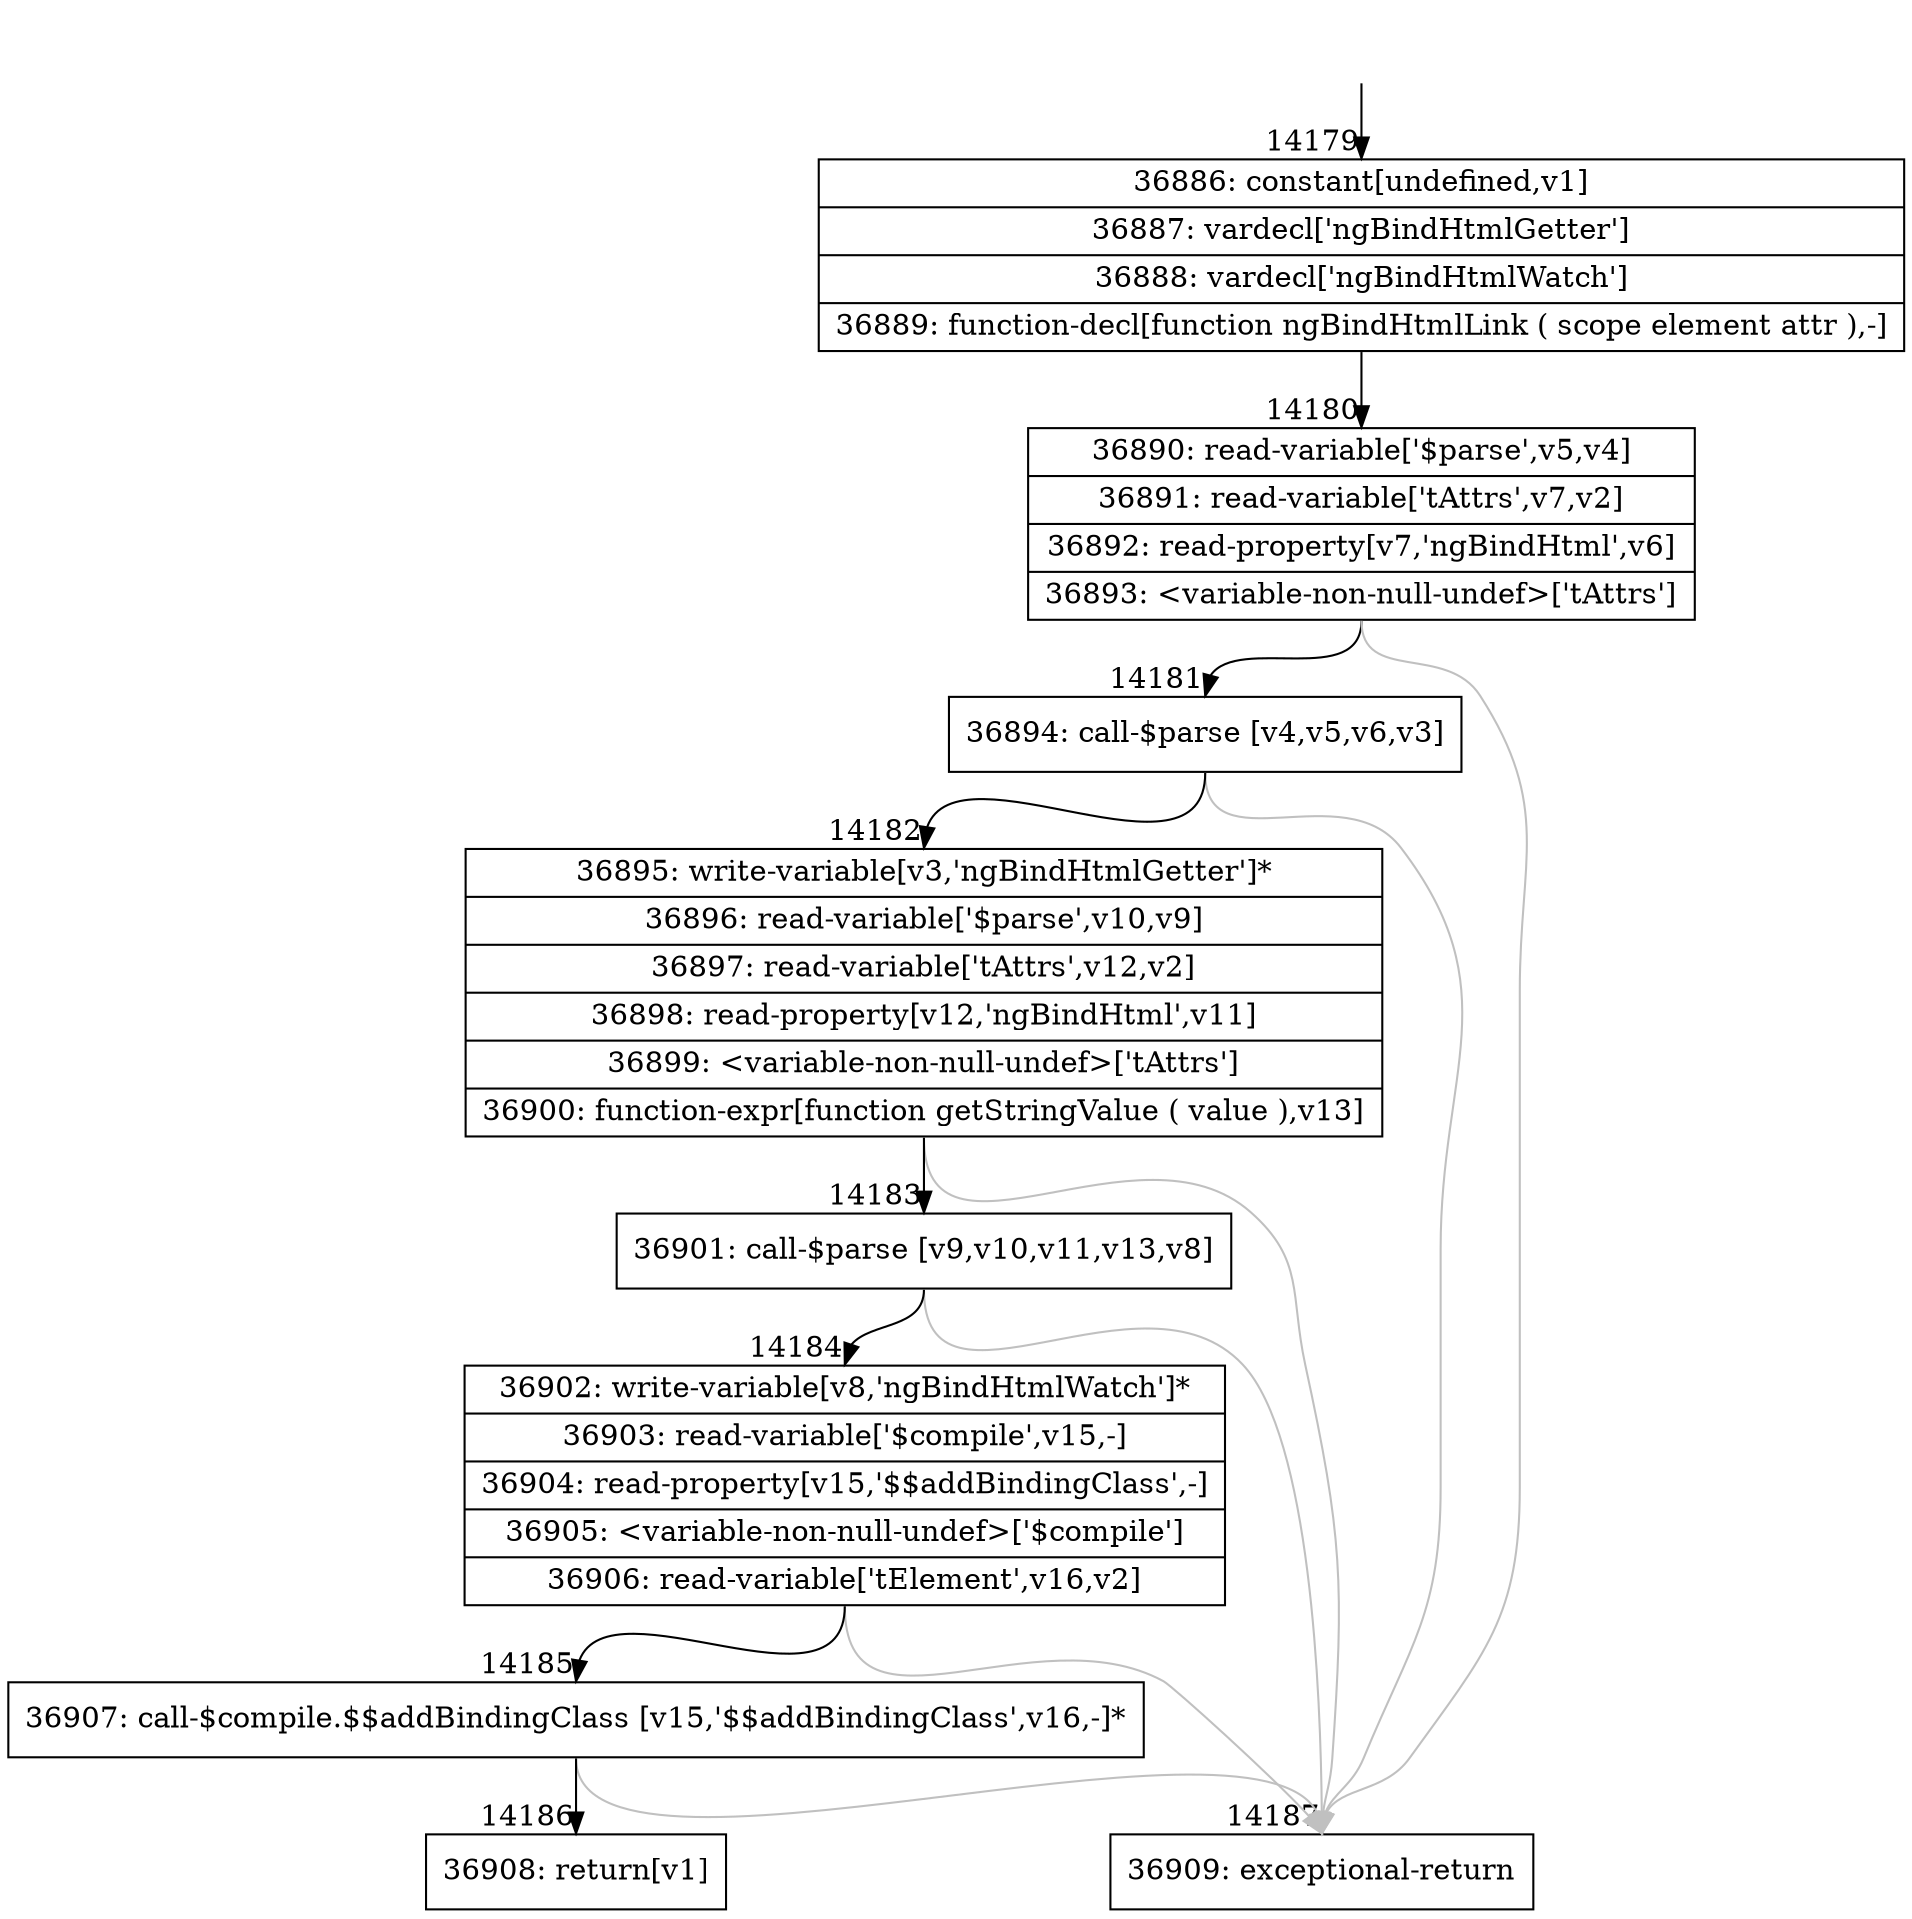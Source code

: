 digraph {
rankdir="TD"
BB_entry1116[shape=none,label=""];
BB_entry1116 -> BB14179 [tailport=s, headport=n, headlabel="    14179"]
BB14179 [shape=record label="{36886: constant[undefined,v1]|36887: vardecl['ngBindHtmlGetter']|36888: vardecl['ngBindHtmlWatch']|36889: function-decl[function ngBindHtmlLink ( scope element attr ),-]}" ] 
BB14179 -> BB14180 [tailport=s, headport=n, headlabel="      14180"]
BB14180 [shape=record label="{36890: read-variable['$parse',v5,v4]|36891: read-variable['tAttrs',v7,v2]|36892: read-property[v7,'ngBindHtml',v6]|36893: \<variable-non-null-undef\>['tAttrs']}" ] 
BB14180 -> BB14181 [tailport=s, headport=n, headlabel="      14181"]
BB14180 -> BB14187 [tailport=s, headport=n, color=gray, headlabel="      14187"]
BB14181 [shape=record label="{36894: call-$parse [v4,v5,v6,v3]}" ] 
BB14181 -> BB14182 [tailport=s, headport=n, headlabel="      14182"]
BB14181 -> BB14187 [tailport=s, headport=n, color=gray]
BB14182 [shape=record label="{36895: write-variable[v3,'ngBindHtmlGetter']*|36896: read-variable['$parse',v10,v9]|36897: read-variable['tAttrs',v12,v2]|36898: read-property[v12,'ngBindHtml',v11]|36899: \<variable-non-null-undef\>['tAttrs']|36900: function-expr[function getStringValue ( value ),v13]}" ] 
BB14182 -> BB14183 [tailport=s, headport=n, headlabel="      14183"]
BB14182 -> BB14187 [tailport=s, headport=n, color=gray]
BB14183 [shape=record label="{36901: call-$parse [v9,v10,v11,v13,v8]}" ] 
BB14183 -> BB14184 [tailport=s, headport=n, headlabel="      14184"]
BB14183 -> BB14187 [tailport=s, headport=n, color=gray]
BB14184 [shape=record label="{36902: write-variable[v8,'ngBindHtmlWatch']*|36903: read-variable['$compile',v15,-]|36904: read-property[v15,'$$addBindingClass',-]|36905: \<variable-non-null-undef\>['$compile']|36906: read-variable['tElement',v16,v2]}" ] 
BB14184 -> BB14185 [tailport=s, headport=n, headlabel="      14185"]
BB14184 -> BB14187 [tailport=s, headport=n, color=gray]
BB14185 [shape=record label="{36907: call-$compile.$$addBindingClass [v15,'$$addBindingClass',v16,-]*}" ] 
BB14185 -> BB14186 [tailport=s, headport=n, headlabel="      14186"]
BB14185 -> BB14187 [tailport=s, headport=n, color=gray]
BB14186 [shape=record label="{36908: return[v1]}" ] 
BB14187 [shape=record label="{36909: exceptional-return}" ] 
//#$~ 22293
}
